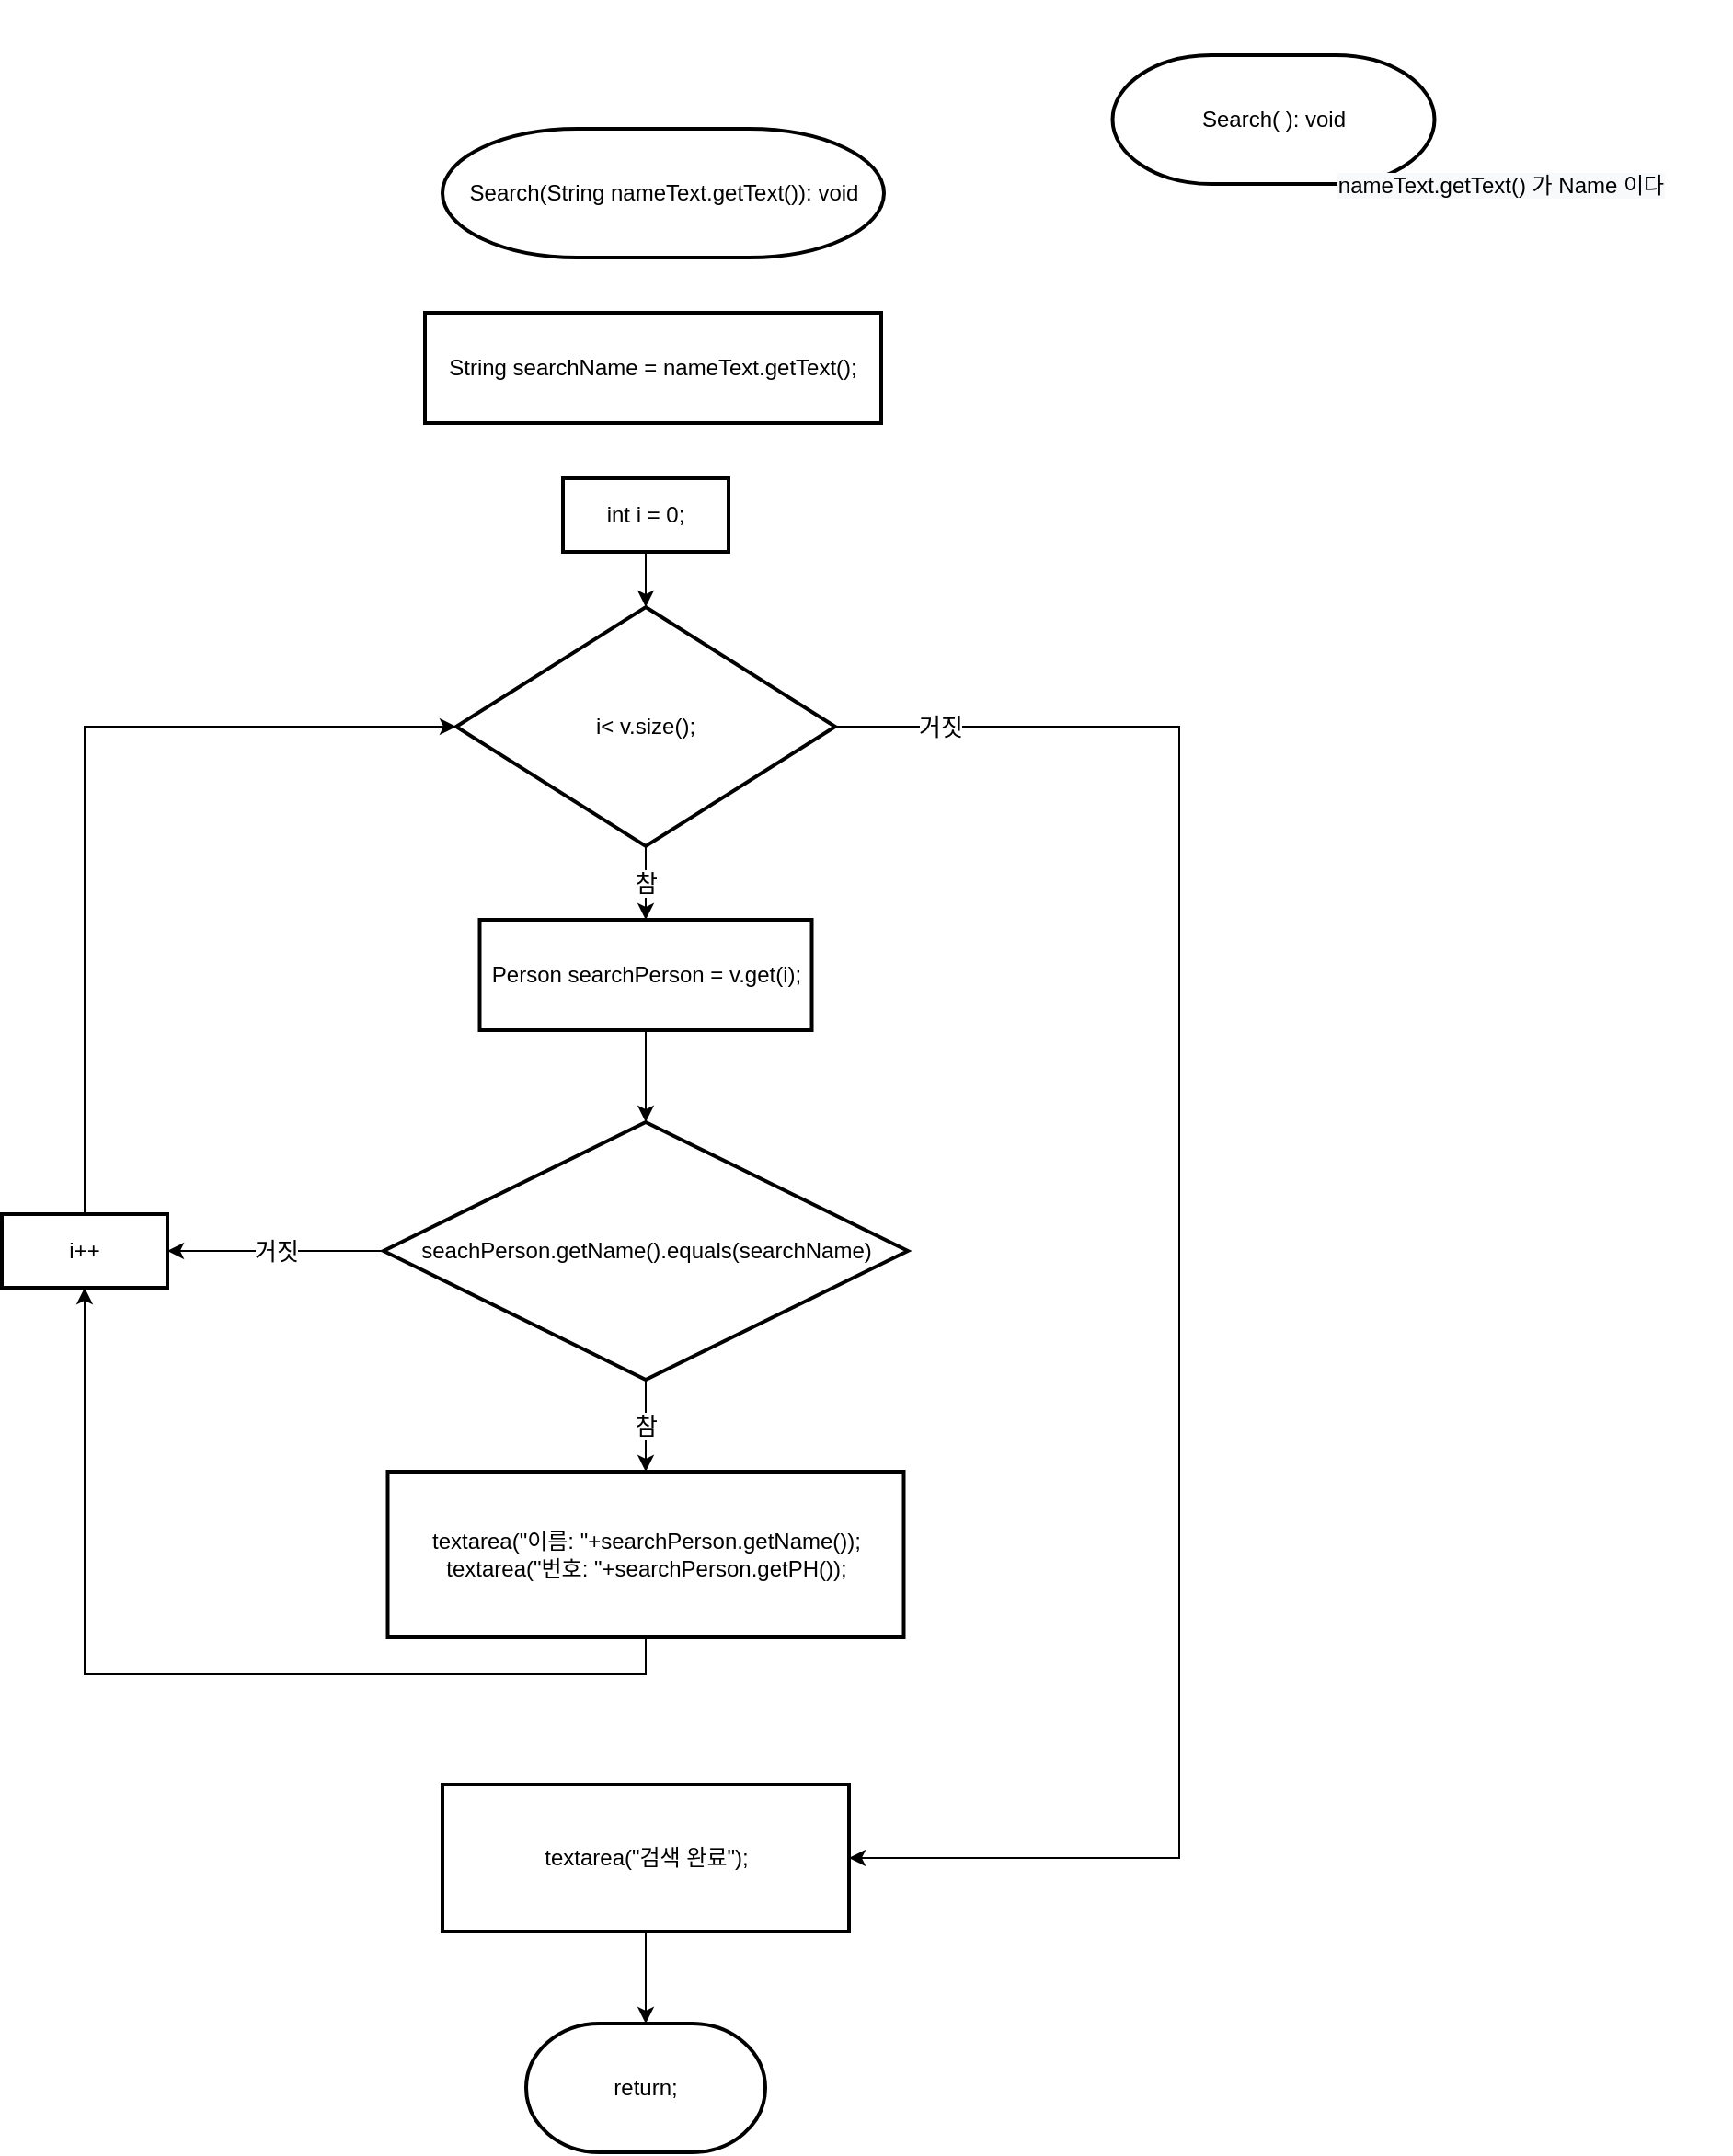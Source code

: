 <mxfile version="14.4.4" type="github">
  <diagram id="C5RBs43oDa-KdzZeNtuy" name="Page-1">
    <mxGraphModel dx="1422" dy="794" grid="1" gridSize="10" guides="1" tooltips="1" connect="1" arrows="1" fold="1" page="1" pageScale="1" pageWidth="1654" pageHeight="2336" math="0" shadow="0">
      <root>
        <mxCell id="WIyWlLk6GJQsqaUBKTNV-0" />
        <mxCell id="WIyWlLk6GJQsqaUBKTNV-1" parent="WIyWlLk6GJQsqaUBKTNV-0" />
        <mxCell id="vujPfZUQDCQlnBkyloqH-32" style="edgeStyle=orthogonalEdgeStyle;rounded=0;orthogonalLoop=1;jettySize=auto;html=1;exitX=0.5;exitY=1;exitDx=0;exitDy=0;entryX=0.5;entryY=1;entryDx=0;entryDy=0;fontSize=13;" parent="WIyWlLk6GJQsqaUBKTNV-1" source="_8A0RdiCuzYZlv76x9rI-3" target="vujPfZUQDCQlnBkyloqH-31" edge="1">
          <mxGeometry relative="1" as="geometry" />
        </mxCell>
        <mxCell id="_8A0RdiCuzYZlv76x9rI-3" value="textarea(&quot;이름: &quot;+searchPerson.getName());&lt;br&gt;textarea(&quot;번호: &quot;+searchPerson.getPH());" style="rounded=1;whiteSpace=wrap;html=1;absoluteArcSize=1;arcSize=0;strokeWidth=2;" parent="WIyWlLk6GJQsqaUBKTNV-1" vertex="1">
          <mxGeometry x="329.75" y="970" width="280.5" height="90" as="geometry" />
        </mxCell>
        <mxCell id="vujPfZUQDCQlnBkyloqH-28" value="참" style="edgeStyle=orthogonalEdgeStyle;rounded=0;orthogonalLoop=1;jettySize=auto;html=1;exitX=0.5;exitY=1;exitDx=0;exitDy=0;exitPerimeter=0;entryX=0.5;entryY=0;entryDx=0;entryDy=0;fontSize=13;" parent="WIyWlLk6GJQsqaUBKTNV-1" source="pQexZVyrvjUznnzYhCx8-12" target="_8A0RdiCuzYZlv76x9rI-3" edge="1">
          <mxGeometry relative="1" as="geometry" />
        </mxCell>
        <mxCell id="FMnMa_1F6o-aGxMzG5Tt-17" value="거짓" style="edgeStyle=orthogonalEdgeStyle;rounded=0;orthogonalLoop=1;jettySize=auto;html=1;entryX=1;entryY=0.5;entryDx=0;entryDy=0;fontSize=13;" edge="1" parent="WIyWlLk6GJQsqaUBKTNV-1" source="pQexZVyrvjUznnzYhCx8-12" target="vujPfZUQDCQlnBkyloqH-31">
          <mxGeometry relative="1" as="geometry" />
        </mxCell>
        <mxCell id="pQexZVyrvjUznnzYhCx8-12" value="seachPerson.getName().equals(searchName)" style="strokeWidth=2;html=1;shape=mxgraph.flowchart.decision;whiteSpace=wrap;" parent="WIyWlLk6GJQsqaUBKTNV-1" vertex="1">
          <mxGeometry x="327.5" y="780" width="285" height="140" as="geometry" />
        </mxCell>
        <mxCell id="vujPfZUQDCQlnBkyloqH-0" value="&lt;span style=&quot;text-align: left&quot;&gt;Search( ): void&lt;/span&gt;" style="strokeWidth=2;html=1;shape=mxgraph.flowchart.terminator;whiteSpace=wrap;" parent="WIyWlLk6GJQsqaUBKTNV-1" vertex="1">
          <mxGeometry x="723.75" y="200" width="175" height="70" as="geometry" />
        </mxCell>
        <mxCell id="vujPfZUQDCQlnBkyloqH-1" value="return;" style="strokeWidth=2;html=1;shape=mxgraph.flowchart.terminator;whiteSpace=wrap;" parent="WIyWlLk6GJQsqaUBKTNV-1" vertex="1">
          <mxGeometry x="405" y="1270" width="130" height="70" as="geometry" />
        </mxCell>
        <mxCell id="vujPfZUQDCQlnBkyloqH-34" style="edgeStyle=orthogonalEdgeStyle;rounded=0;orthogonalLoop=1;jettySize=auto;html=1;exitX=0.5;exitY=1;exitDx=0;exitDy=0;entryX=0.5;entryY=0;entryDx=0;entryDy=0;entryPerimeter=0;fontSize=13;" parent="WIyWlLk6GJQsqaUBKTNV-1" source="vujPfZUQDCQlnBkyloqH-7" target="vujPfZUQDCQlnBkyloqH-1" edge="1">
          <mxGeometry relative="1" as="geometry" />
        </mxCell>
        <mxCell id="vujPfZUQDCQlnBkyloqH-7" value="&lt;span&gt;textarea(&quot;검색 완료&quot;);&lt;/span&gt;" style="rounded=1;whiteSpace=wrap;html=1;absoluteArcSize=1;arcSize=0;strokeWidth=2;" parent="WIyWlLk6GJQsqaUBKTNV-1" vertex="1">
          <mxGeometry x="359.5" y="1140" width="221" height="80" as="geometry" />
        </mxCell>
        <mxCell id="FMnMa_1F6o-aGxMzG5Tt-16" value="거짓" style="edgeStyle=orthogonalEdgeStyle;rounded=0;orthogonalLoop=1;jettySize=auto;html=1;exitX=1;exitY=0.5;exitDx=0;exitDy=0;exitPerimeter=0;entryX=1;entryY=0.5;entryDx=0;entryDy=0;fontSize=13;" edge="1" parent="WIyWlLk6GJQsqaUBKTNV-1" source="vujPfZUQDCQlnBkyloqH-9" target="vujPfZUQDCQlnBkyloqH-7">
          <mxGeometry x="-0.884" relative="1" as="geometry">
            <Array as="points">
              <mxPoint x="760" y="565" />
              <mxPoint x="760" y="1180" />
            </Array>
            <mxPoint as="offset" />
          </mxGeometry>
        </mxCell>
        <mxCell id="FMnMa_1F6o-aGxMzG5Tt-18" value="참" style="edgeStyle=orthogonalEdgeStyle;rounded=0;orthogonalLoop=1;jettySize=auto;html=1;exitX=0.5;exitY=1;exitDx=0;exitDy=0;exitPerimeter=0;entryX=0.5;entryY=0;entryDx=0;entryDy=0;fontSize=13;" edge="1" parent="WIyWlLk6GJQsqaUBKTNV-1" source="vujPfZUQDCQlnBkyloqH-9" target="FMnMa_1F6o-aGxMzG5Tt-14">
          <mxGeometry relative="1" as="geometry" />
        </mxCell>
        <mxCell id="vujPfZUQDCQlnBkyloqH-9" value="i&amp;lt; v.size();" style="strokeWidth=2;html=1;shape=mxgraph.flowchart.decision;whiteSpace=wrap;" parent="WIyWlLk6GJQsqaUBKTNV-1" vertex="1">
          <mxGeometry x="367" y="500" width="206" height="130" as="geometry" />
        </mxCell>
        <mxCell id="vujPfZUQDCQlnBkyloqH-20" style="edgeStyle=orthogonalEdgeStyle;rounded=0;orthogonalLoop=1;jettySize=auto;html=1;exitX=0.5;exitY=1;exitDx=0;exitDy=0;entryX=0.5;entryY=0;entryDx=0;entryDy=0;entryPerimeter=0;fontSize=13;" parent="WIyWlLk6GJQsqaUBKTNV-1" source="vujPfZUQDCQlnBkyloqH-14" target="vujPfZUQDCQlnBkyloqH-9" edge="1">
          <mxGeometry relative="1" as="geometry">
            <mxPoint x="470" y="460" as="sourcePoint" />
          </mxGeometry>
        </mxCell>
        <mxCell id="vujPfZUQDCQlnBkyloqH-14" value="int i = 0;" style="rounded=1;whiteSpace=wrap;html=1;absoluteArcSize=1;arcSize=0;strokeWidth=2;" parent="WIyWlLk6GJQsqaUBKTNV-1" vertex="1">
          <mxGeometry x="425" y="430" width="90" height="40" as="geometry" />
        </mxCell>
        <mxCell id="vujPfZUQDCQlnBkyloqH-33" style="edgeStyle=orthogonalEdgeStyle;rounded=0;orthogonalLoop=1;jettySize=auto;html=1;entryX=0;entryY=0.5;entryDx=0;entryDy=0;entryPerimeter=0;fontSize=13;" parent="WIyWlLk6GJQsqaUBKTNV-1" source="vujPfZUQDCQlnBkyloqH-31" target="vujPfZUQDCQlnBkyloqH-9" edge="1">
          <mxGeometry relative="1" as="geometry">
            <Array as="points">
              <mxPoint x="165" y="565" />
            </Array>
          </mxGeometry>
        </mxCell>
        <mxCell id="vujPfZUQDCQlnBkyloqH-31" value="i++" style="rounded=1;whiteSpace=wrap;html=1;absoluteArcSize=1;arcSize=0;strokeWidth=2;" parent="WIyWlLk6GJQsqaUBKTNV-1" vertex="1">
          <mxGeometry x="120" y="830" width="90" height="40" as="geometry" />
        </mxCell>
        <mxCell id="FMnMa_1F6o-aGxMzG5Tt-9" value="String searchName = nameText.getText();" style="rounded=1;whiteSpace=wrap;html=1;absoluteArcSize=1;arcSize=0;strokeWidth=2;" vertex="1" parent="WIyWlLk6GJQsqaUBKTNV-1">
          <mxGeometry x="350" y="340" width="248" height="60" as="geometry" />
        </mxCell>
        <mxCell id="FMnMa_1F6o-aGxMzG5Tt-12" value="&lt;br&gt;&lt;br&gt;&lt;span style=&quot;color: rgb(0 , 0 , 0) ; font-family: &amp;#34;helvetica&amp;#34; ; font-size: 12px ; font-style: normal ; font-weight: 400 ; letter-spacing: normal ; text-align: center ; text-indent: 0px ; text-transform: none ; word-spacing: 0px ; background-color: rgb(248 , 249 , 250) ; display: inline ; float: none&quot;&gt;nameText.getText() 가 Name 이다&lt;/span&gt;" style="text;html=1;strokeColor=none;fillColor=none;align=center;verticalAlign=middle;whiteSpace=wrap;rounded=0;fontSize=13;" vertex="1" parent="WIyWlLk6GJQsqaUBKTNV-1">
          <mxGeometry x="810" y="170" width="250" height="170" as="geometry" />
        </mxCell>
        <mxCell id="FMnMa_1F6o-aGxMzG5Tt-19" style="edgeStyle=orthogonalEdgeStyle;rounded=0;orthogonalLoop=1;jettySize=auto;html=1;exitX=0.5;exitY=1;exitDx=0;exitDy=0;entryX=0.5;entryY=0;entryDx=0;entryDy=0;entryPerimeter=0;fontSize=13;" edge="1" parent="WIyWlLk6GJQsqaUBKTNV-1" source="FMnMa_1F6o-aGxMzG5Tt-14" target="pQexZVyrvjUznnzYhCx8-12">
          <mxGeometry relative="1" as="geometry" />
        </mxCell>
        <mxCell id="FMnMa_1F6o-aGxMzG5Tt-14" value="Person searchPerson = v.get(i);" style="rounded=1;whiteSpace=wrap;html=1;absoluteArcSize=1;arcSize=0;strokeWidth=2;" vertex="1" parent="WIyWlLk6GJQsqaUBKTNV-1">
          <mxGeometry x="379.75" y="670" width="180.5" height="60" as="geometry" />
        </mxCell>
        <mxCell id="FMnMa_1F6o-aGxMzG5Tt-15" value="&lt;span style=&quot;text-align: left&quot;&gt;Search(String&amp;nbsp;&lt;/span&gt;nameText.getText()&lt;span style=&quot;text-align: left&quot;&gt;): void&lt;/span&gt;" style="strokeWidth=2;html=1;shape=mxgraph.flowchart.terminator;whiteSpace=wrap;" vertex="1" parent="WIyWlLk6GJQsqaUBKTNV-1">
          <mxGeometry x="359.5" y="240" width="240" height="70" as="geometry" />
        </mxCell>
      </root>
    </mxGraphModel>
  </diagram>
</mxfile>
